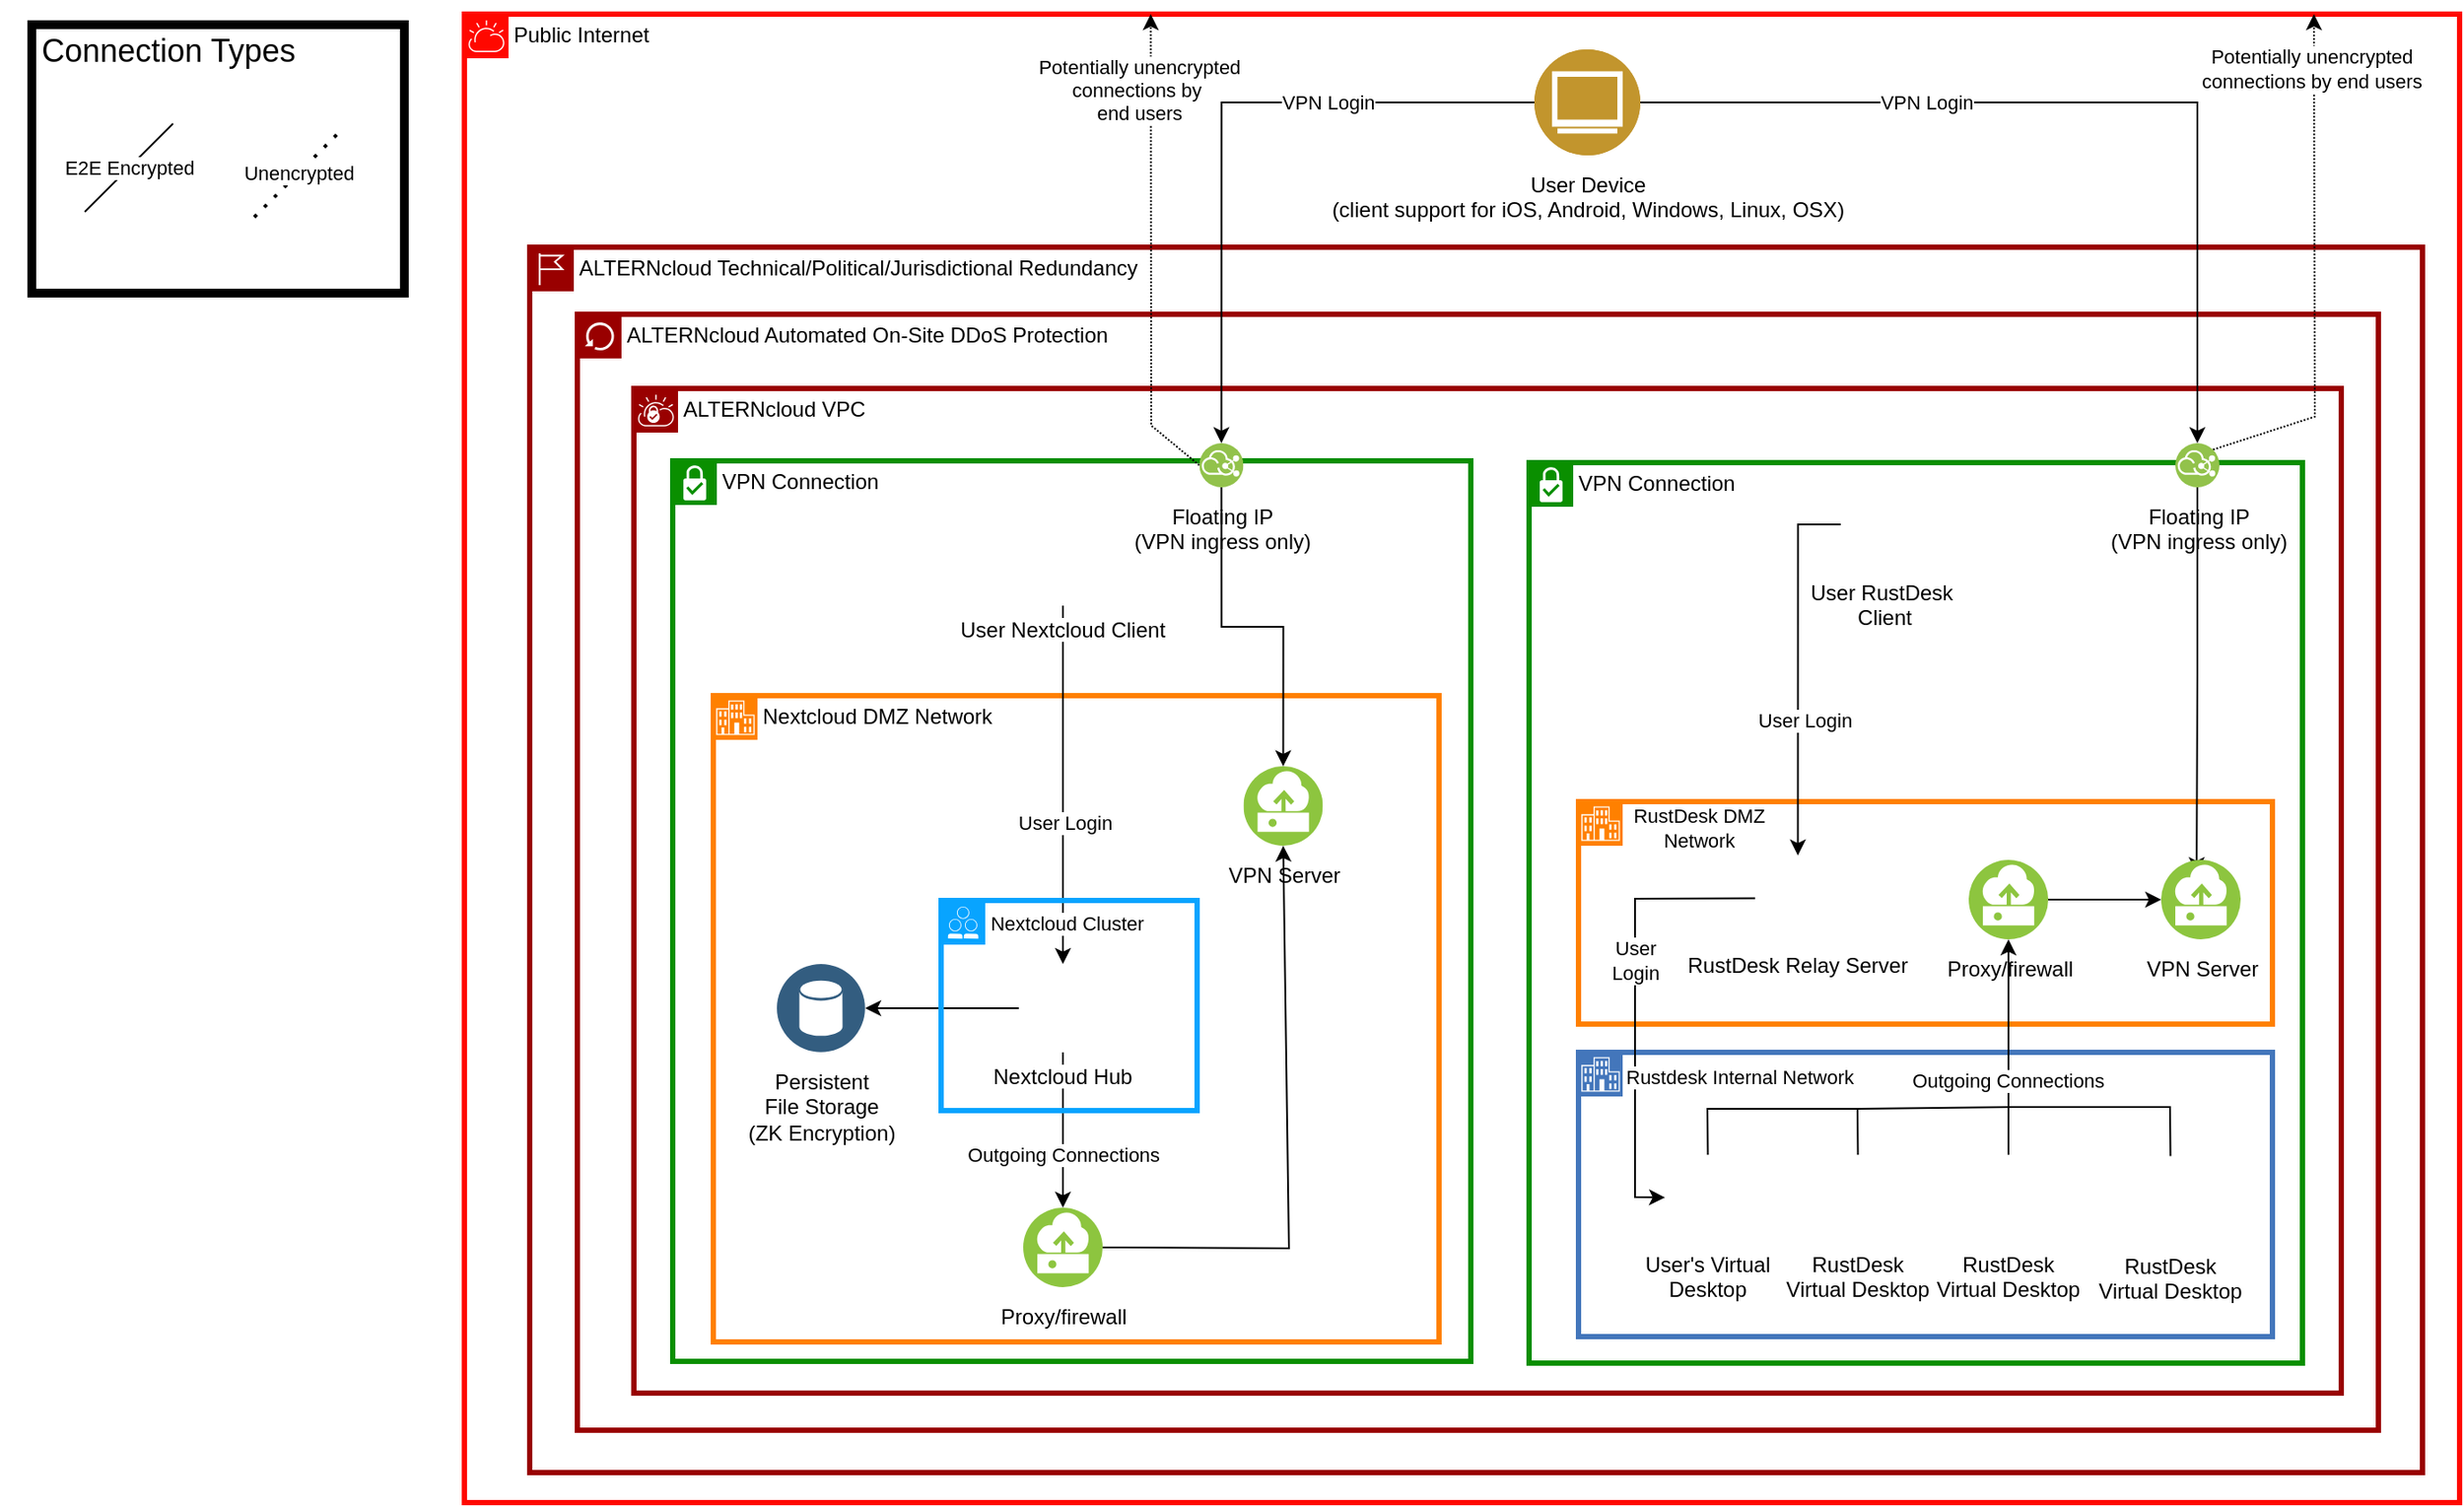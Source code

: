 <mxfile version="21.2.8" type="device">
  <diagram name="Page-1" id="n5Qb5iA8dRXw3r0Tk5m8">
    <mxGraphModel dx="3068" dy="1311" grid="0" gridSize="10" guides="1" tooltips="1" connect="1" arrows="1" fold="1" page="0" pageScale="1" pageWidth="850" pageHeight="1100" math="0" shadow="0">
      <root>
        <mxCell id="0" />
        <mxCell id="1" parent="0" />
        <mxCell id="Xi0OJc3CzYUvT2jzZGl6-110" value="ALTERNcloud VPC" style="shape=mxgraph.ibm.box;prType=vpc;fontStyle=0;verticalAlign=top;align=left;spacingLeft=32;spacingTop=4;fillColor=none;rounded=0;whiteSpace=wrap;html=1;strokeColor=#990000;strokeWidth=3;dashed=0;container=1;spacing=-4;collapsible=0;expand=0;recursiveResize=0;" vertex="1" parent="1">
          <mxGeometry x="-1058" y="4" width="967" height="569" as="geometry" />
        </mxCell>
        <mxCell id="Xi0OJc3CzYUvT2jzZGl6-103" value="VPN Connection" style="shape=mxgraph.ibm.box;prType=subnet;fontStyle=0;verticalAlign=top;align=left;spacingLeft=32;spacingTop=4;fillColor=none;rounded=0;whiteSpace=wrap;html=1;strokeColor=#0A8F00;strokeWidth=3;dashed=0;container=1;spacing=-4;collapsible=0;expand=0;recursiveResize=0;" vertex="1" parent="1">
          <mxGeometry x="-551" y="46" width="438" height="510" as="geometry" />
        </mxCell>
        <mxCell id="Xi0OJc3CzYUvT2jzZGl6-115" value="Public Internet" style="shape=mxgraph.ibm.box;prType=cloud;fontStyle=0;verticalAlign=top;align=left;spacingLeft=32;spacingTop=4;fillColor=none;rounded=0;whiteSpace=wrap;html=1;strokeColor=#FF0800;strokeWidth=3;dashed=0;container=1;spacing=-4;collapsible=0;expand=0;recursiveResize=0;" vertex="1" parent="1">
          <mxGeometry x="-1154" y="-208" width="1130" height="843" as="geometry" />
        </mxCell>
        <mxCell id="Xi0OJc3CzYUvT2jzZGl6-119" value="" style="group" vertex="1" connectable="0" parent="Xi0OJc3CzYUvT2jzZGl6-115">
          <mxGeometry x="606" y="20" width="60" height="60" as="geometry" />
        </mxCell>
        <mxCell id="Zk3EBVXWUtb9SHXZOmo2-37" value="&lt;font&gt;User Device&lt;br&gt;(client support for iOS, Android, Windows, Linux, OSX)&lt;br&gt;&lt;/font&gt;" style="image;aspect=fixed;perimeter=ellipsePerimeter;html=1;align=center;shadow=0;dashed=0;fontColor=default;labelBackgroundColor=none;fontSize=12;spacingTop=3;image=img/lib/ibm/users/device.svg;" parent="Xi0OJc3CzYUvT2jzZGl6-119" vertex="1">
          <mxGeometry width="60" height="60" as="geometry" />
        </mxCell>
        <mxCell id="72" value="" style="aspect=fixed;perimeter=ellipsePerimeter;html=1;align=center;shadow=0;dashed=0;fontColor=default;labelBackgroundColor=none;fontSize=12;spacingTop=3;image;image=img/lib/ibm/users/browser.svg;" parent="Xi0OJc3CzYUvT2jzZGl6-119" vertex="1">
          <mxGeometry width="60" height="60" as="geometry" />
        </mxCell>
        <mxCell id="Xi0OJc3CzYUvT2jzZGl6-113" value="ALTERNcloud Technical/Political/Jurisdictional Redundancy" style="shape=mxgraph.ibm.box;prType=region;fontStyle=0;verticalAlign=top;align=left;spacingLeft=32;spacingTop=4;fillColor=none;rounded=0;whiteSpace=wrap;html=1;strokeColor=#990000;strokeWidth=3;dashed=0;container=1;spacing=-4;collapsible=0;expand=0;recursiveResize=0;" vertex="1" parent="1">
          <mxGeometry x="-1117" y="-76" width="1072" height="694" as="geometry" />
        </mxCell>
        <mxCell id="Xi0OJc3CzYUvT2jzZGl6-114" value="ALTERNcloud Automated On-Site DDoS Protection" style="shape=mxgraph.ibm.box;prType=classic;fontStyle=0;verticalAlign=top;align=left;spacingLeft=32;spacingTop=4;fillColor=none;rounded=0;whiteSpace=wrap;html=1;strokeColor=#990000;strokeWidth=3;dashed=0;container=1;spacing=-4;collapsible=0;expand=0;recursiveResize=0;" vertex="1" parent="Xi0OJc3CzYUvT2jzZGl6-113">
          <mxGeometry x="27" y="38" width="1020" height="632" as="geometry" />
        </mxCell>
        <mxCell id="Xi0OJc3CzYUvT2jzZGl6-102" value="VPN Connection" style="shape=mxgraph.ibm.box;prType=subnet;fontStyle=0;verticalAlign=top;align=left;spacingLeft=32;spacingTop=4;fillColor=none;rounded=0;whiteSpace=wrap;html=1;strokeColor=#0A8F00;strokeWidth=3;dashed=0;container=0;spacing=-4;collapsible=0;expand=0;recursiveResize=0;" vertex="1" parent="1">
          <mxGeometry x="-1036" y="45" width="452" height="510" as="geometry" />
        </mxCell>
        <mxCell id="Xi0OJc3CzYUvT2jzZGl6-101" value="" style="shape=mxgraph.ibm.box;prType=enterprise;fontStyle=0;verticalAlign=top;align=left;spacingLeft=32;spacingTop=4;fillColor=none;rounded=0;whiteSpace=wrap;html=1;strokeColor=#4376BB;strokeWidth=3;dashed=0;container=1;spacing=-4;collapsible=0;expand=0;recursiveResize=0;" vertex="1" parent="1">
          <mxGeometry x="-523" y="380" width="393" height="161" as="geometry" />
        </mxCell>
        <mxCell id="Xi0OJc3CzYUvT2jzZGl6-100" value="" style="shape=mxgraph.ibm.box;prType=enterprise;fontStyle=0;verticalAlign=top;align=left;spacingLeft=32;spacingTop=4;fillColor=none;rounded=0;whiteSpace=wrap;html=1;strokeColor=#FF8000;strokeWidth=3;dashed=0;container=1;spacing=-4;collapsible=0;expand=0;recursiveResize=0;" vertex="1" parent="1">
          <mxGeometry x="-523" y="238" width="393" height="126" as="geometry" />
        </mxCell>
        <mxCell id="Xi0OJc3CzYUvT2jzZGl6-96" value="Nextcloud DMZ Network" style="shape=mxgraph.ibm.box;prType=enterprise;fontStyle=0;verticalAlign=top;align=left;spacingLeft=32;spacingTop=4;fillColor=none;rounded=0;whiteSpace=wrap;html=1;strokeColor=#FF8000;strokeWidth=3;dashed=0;container=1;spacing=-4;collapsible=0;expand=0;recursiveResize=0;" vertex="1" parent="1">
          <mxGeometry x="-1013" y="178" width="411" height="366" as="geometry" />
        </mxCell>
        <mxCell id="Zk3EBVXWUtb9SHXZOmo2-94" style="edgeStyle=orthogonalEdgeStyle;rounded=0;orthogonalLoop=1;jettySize=auto;html=1;exitX=0.5;exitY=1;exitDx=0;exitDy=0;entryX=0.5;entryY=0;entryDx=0;entryDy=0;" parent="1" source="Zk3EBVXWUtb9SHXZOmo2-38" target="Zk3EBVXWUtb9SHXZOmo2-63" edge="1">
          <mxGeometry relative="1" as="geometry" />
        </mxCell>
        <mxCell id="3-xjpAz8GASwxe2ccpQj-71" value="User Login" style="edgeLabel;html=1;align=center;verticalAlign=middle;resizable=0;points=[];" parent="Zk3EBVXWUtb9SHXZOmo2-94" vertex="1" connectable="0">
          <mxGeometry x="0.205" y="1" relative="1" as="geometry">
            <mxPoint as="offset" />
          </mxGeometry>
        </mxCell>
        <mxCell id="Xi0OJc3CzYUvT2jzZGl6-94" value="Nextcloud Cluster" style="edgeLabel;html=1;align=center;verticalAlign=middle;resizable=0;points=[];" vertex="1" connectable="0" parent="Zk3EBVXWUtb9SHXZOmo2-94">
          <mxGeometry x="0.766" y="2" relative="1" as="geometry">
            <mxPoint y="1" as="offset" />
          </mxGeometry>
        </mxCell>
        <mxCell id="Zk3EBVXWUtb9SHXZOmo2-36" style="edgeStyle=orthogonalEdgeStyle;rounded=0;orthogonalLoop=1;jettySize=auto;html=1;exitX=0.5;exitY=1;exitDx=0;exitDy=0;entryX=0.446;entryY=0.167;entryDx=0;entryDy=0;entryPerimeter=0;" parent="1" source="Zk3EBVXWUtb9SHXZOmo2-22" target="Zk3EBVXWUtb9SHXZOmo2-10" edge="1">
          <mxGeometry relative="1" as="geometry" />
        </mxCell>
        <mxCell id="3-xjpAz8GASwxe2ccpQj-73" style="edgeStyle=orthogonalEdgeStyle;rounded=0;orthogonalLoop=1;jettySize=auto;html=1;exitX=0;exitY=0.5;exitDx=0;exitDy=0;entryX=0.5;entryY=0;entryDx=0;entryDy=0;" parent="1" source="Zk3EBVXWUtb9SHXZOmo2-8" target="Zk3EBVXWUtb9SHXZOmo2-3" edge="1">
          <mxGeometry relative="1" as="geometry" />
        </mxCell>
        <mxCell id="3-xjpAz8GASwxe2ccpQj-74" value="User Login" style="edgeLabel;html=1;align=center;verticalAlign=middle;resizable=0;points=[];" parent="3-xjpAz8GASwxe2ccpQj-73" vertex="1" connectable="0">
          <mxGeometry x="0.277" y="3" relative="1" as="geometry">
            <mxPoint as="offset" />
          </mxGeometry>
        </mxCell>
        <mxCell id="Zk3EBVXWUtb9SHXZOmo2-8" value="User RustDesk &#xa;Client&#xa;" style="shape=image;verticalLabelPosition=bottom;labelBackgroundColor=default;verticalAlign=top;aspect=fixed;imageAspect=0;image=https://upload.wikimedia.org/wikipedia/commons/thumb/9/96/Rustdesk.svg/1200px-Rustdesk.svg.png;" parent="1" vertex="1">
          <mxGeometry x="-374.5" y="56" width="50" height="50" as="geometry" />
        </mxCell>
        <mxCell id="Zk3EBVXWUtb9SHXZOmo2-102" style="edgeStyle=orthogonalEdgeStyle;rounded=0;orthogonalLoop=1;jettySize=auto;html=1;exitX=1;exitY=0.5;exitDx=0;exitDy=0;entryX=0.5;entryY=0;entryDx=0;entryDy=0;" parent="1" source="Zk3EBVXWUtb9SHXZOmo2-37" target="Zk3EBVXWUtb9SHXZOmo2-22" edge="1">
          <mxGeometry relative="1" as="geometry" />
        </mxCell>
        <mxCell id="Xi0OJc3CzYUvT2jzZGl6-118" value="VPN Login" style="edgeLabel;html=1;align=center;verticalAlign=middle;resizable=0;points=[];" vertex="1" connectable="0" parent="Zk3EBVXWUtb9SHXZOmo2-102">
          <mxGeometry x="-0.362" relative="1" as="geometry">
            <mxPoint as="offset" />
          </mxGeometry>
        </mxCell>
        <mxCell id="Zk3EBVXWUtb9SHXZOmo2-38" value="User Nextcloud Client" style="shape=image;verticalLabelPosition=bottom;labelBackgroundColor=default;verticalAlign=top;aspect=fixed;imageAspect=0;image=https://static-00.iconduck.com/assets.00/nextcloud-icon-512x512-quluhp24.png;" parent="1" vertex="1">
          <mxGeometry x="-840" y="77" width="50" height="50" as="geometry" />
        </mxCell>
        <mxCell id="71" style="edgeStyle=orthogonalEdgeStyle;html=1;exitX=0.5;exitY=1;exitDx=0;exitDy=0;entryX=0.5;entryY=0;entryDx=0;entryDy=0;fontSize=12;fontColor=#FFFFFF;rounded=0;" parent="1" source="Zk3EBVXWUtb9SHXZOmo2-55" target="Zk3EBVXWUtb9SHXZOmo2-47" edge="1">
          <mxGeometry relative="1" as="geometry" />
        </mxCell>
        <mxCell id="54" style="edgeStyle=none;html=1;exitX=0;exitY=0.5;exitDx=0;exitDy=0;entryX=0;entryY=0.5;entryDx=0;entryDy=0;fontSize=12;fontColor=#FFFFFF;rounded=0;" parent="1" source="Zk3EBVXWUtb9SHXZOmo2-3" target="35" edge="1">
          <mxGeometry relative="1" as="geometry">
            <Array as="points">
              <mxPoint x="-491" y="293" />
              <mxPoint x="-491" y="462" />
            </Array>
          </mxGeometry>
        </mxCell>
        <mxCell id="Xi0OJc3CzYUvT2jzZGl6-120" value="Rustdesk Internal Network" style="edgeLabel;html=1;align=center;verticalAlign=middle;resizable=0;points=[];" vertex="1" connectable="0" parent="54">
          <mxGeometry x="0.362" y="1" relative="1" as="geometry">
            <mxPoint x="58" y="-4" as="offset" />
          </mxGeometry>
        </mxCell>
        <mxCell id="Xi0OJc3CzYUvT2jzZGl6-121" value="User&lt;br&gt;Login" style="edgeLabel;html=1;align=center;verticalAlign=middle;resizable=0;points=[];" vertex="1" connectable="0" parent="54">
          <mxGeometry x="-0.192" relative="1" as="geometry">
            <mxPoint as="offset" />
          </mxGeometry>
        </mxCell>
        <mxCell id="Zk3EBVXWUtb9SHXZOmo2-3" value="RustDesk Relay Server" style="shape=image;verticalLabelPosition=bottom;labelBackgroundColor=default;verticalAlign=top;aspect=fixed;imageAspect=0;image=https://upload.wikimedia.org/wikipedia/commons/thumb/9/96/Rustdesk.svg/1200px-Rustdesk.svg.png;" parent="1" vertex="1">
          <mxGeometry x="-423" y="268.5" width="48.5" height="48.5" as="geometry" />
        </mxCell>
        <mxCell id="Zk3EBVXWUtb9SHXZOmo2-47" value="&lt;font&gt;VPN Server&lt;/font&gt;" style="image;aspect=fixed;perimeter=ellipsePerimeter;html=1;align=center;shadow=0;dashed=0;fontColor=default;labelBackgroundColor=none;fontSize=12;spacingTop=3;image=img/lib/ibm/vpc/Instance.svg;" parent="1" vertex="1">
          <mxGeometry x="-712.75" y="218" width="45" height="45" as="geometry" />
        </mxCell>
        <mxCell id="Zk3EBVXWUtb9SHXZOmo2-97" style="edgeStyle=orthogonalEdgeStyle;rounded=0;orthogonalLoop=1;jettySize=auto;html=1;exitX=0.5;exitY=1;exitDx=0;exitDy=0;entryX=0.5;entryY=0;entryDx=0;entryDy=0;" parent="1" source="Zk3EBVXWUtb9SHXZOmo2-63" target="Zk3EBVXWUtb9SHXZOmo2-83" edge="1">
          <mxGeometry relative="1" as="geometry" />
        </mxCell>
        <mxCell id="Xi0OJc3CzYUvT2jzZGl6-80" value="Outgoing Connections" style="edgeLabel;html=1;align=center;verticalAlign=middle;resizable=0;points=[];" vertex="1" connectable="0" parent="Zk3EBVXWUtb9SHXZOmo2-97">
          <mxGeometry x="0.364" y="-1" relative="1" as="geometry">
            <mxPoint x="1" y="-2" as="offset" />
          </mxGeometry>
        </mxCell>
        <mxCell id="44" style="edgeStyle=none;html=1;exitX=0;exitY=0.5;exitDx=0;exitDy=0;entryX=1;entryY=0.5;entryDx=0;entryDy=0;fontSize=12;fontColor=#FFFFFF;rounded=0;" parent="1" source="Zk3EBVXWUtb9SHXZOmo2-63" target="21" edge="1">
          <mxGeometry relative="1" as="geometry" />
        </mxCell>
        <mxCell id="Zk3EBVXWUtb9SHXZOmo2-63" value="Nextcloud Hub" style="shape=image;verticalLabelPosition=bottom;labelBackgroundColor=default;verticalAlign=top;aspect=fixed;imageAspect=0;image=https://static-00.iconduck.com/assets.00/nextcloud-icon-512x512-quluhp24.png;" parent="1" vertex="1">
          <mxGeometry x="-840" y="330" width="50" height="50" as="geometry" />
        </mxCell>
        <mxCell id="22" style="edgeStyle=none;html=1;exitX=1;exitY=0.5;exitDx=0;exitDy=0;entryX=0.5;entryY=1;entryDx=0;entryDy=0;fontColor=#FFFFFF;rounded=0;" parent="1" source="Zk3EBVXWUtb9SHXZOmo2-83" target="Zk3EBVXWUtb9SHXZOmo2-47" edge="1">
          <mxGeometry relative="1" as="geometry">
            <Array as="points">
              <mxPoint x="-687" y="491" />
            </Array>
          </mxGeometry>
        </mxCell>
        <mxCell id="Zk3EBVXWUtb9SHXZOmo2-83" value="&lt;font&gt;Proxy/firewall&lt;/font&gt;" style="image;aspect=fixed;perimeter=ellipsePerimeter;html=1;align=center;shadow=0;dashed=0;fontColor=default;labelBackgroundColor=none;fontSize=12;spacingTop=3;image=img/lib/ibm/vpc/Instance.svg;" parent="1" vertex="1">
          <mxGeometry x="-837.5" y="468" width="45" height="45" as="geometry" />
        </mxCell>
        <mxCell id="21" value="&lt;font&gt;Persistent&lt;br&gt;File Storage&lt;br&gt;(ZK Encryption)&lt;br&gt;&lt;/font&gt;" style="aspect=fixed;perimeter=ellipsePerimeter;html=1;align=center;shadow=0;dashed=0;fontColor=default;labelBackgroundColor=none;fontSize=12;spacingTop=3;image;image=img/lib/ibm/data/data_services.svg;" parent="1" vertex="1">
          <mxGeometry x="-977" y="330" width="50" height="50" as="geometry" />
        </mxCell>
        <mxCell id="Zk3EBVXWUtb9SHXZOmo2-10" value="&lt;font&gt;VPN Server&lt;/font&gt;" style="image;aspect=fixed;perimeter=ellipsePerimeter;html=1;align=center;shadow=0;dashed=0;fontColor=default;labelBackgroundColor=none;fontSize=12;spacingTop=3;image=img/lib/ibm/vpc/Instance.svg;" parent="1" vertex="1">
          <mxGeometry x="-193" y="271" width="45" height="45" as="geometry" />
        </mxCell>
        <mxCell id="13" style="edgeStyle=none;html=1;exitX=1;exitY=0.5;exitDx=0;exitDy=0;entryX=0;entryY=0.5;entryDx=0;entryDy=0;rounded=0;" parent="1" source="Zk3EBVXWUtb9SHXZOmo2-27" target="Zk3EBVXWUtb9SHXZOmo2-10" edge="1">
          <mxGeometry relative="1" as="geometry" />
        </mxCell>
        <mxCell id="Zk3EBVXWUtb9SHXZOmo2-27" value="&lt;font&gt;Proxy/firewall&lt;/font&gt;" style="image;aspect=fixed;perimeter=ellipsePerimeter;html=1;align=center;shadow=0;dashed=0;fontColor=default;labelBackgroundColor=none;fontSize=12;spacingTop=3;image=img/lib/ibm/vpc/Instance.svg;" parent="1" vertex="1">
          <mxGeometry x="-302" y="271" width="45" height="45" as="geometry" />
        </mxCell>
        <mxCell id="Xi0OJc3CzYUvT2jzZGl6-93" style="edgeStyle=orthogonalEdgeStyle;rounded=0;orthogonalLoop=1;jettySize=auto;html=1;exitX=0.5;exitY=0;exitDx=0;exitDy=0;entryX=0.5;entryY=1;entryDx=0;entryDy=0;" edge="1" parent="1" source="34" target="Zk3EBVXWUtb9SHXZOmo2-27">
          <mxGeometry relative="1" as="geometry" />
        </mxCell>
        <mxCell id="Xi0OJc3CzYUvT2jzZGl6-122" value="Outgoing Connections" style="edgeLabel;html=1;align=center;verticalAlign=middle;resizable=0;points=[];" vertex="1" connectable="0" parent="Xi0OJc3CzYUvT2jzZGl6-93">
          <mxGeometry x="-0.314" y="1" relative="1" as="geometry">
            <mxPoint as="offset" />
          </mxGeometry>
        </mxCell>
        <mxCell id="34" value="RustDesk&#xa;Virtual Desktop" style="shape=image;verticalLabelPosition=bottom;labelBackgroundColor=default;verticalAlign=top;aspect=fixed;imageAspect=0;image=https://upload.wikimedia.org/wikipedia/commons/thumb/9/96/Rustdesk.svg/1200px-Rustdesk.svg.png;" parent="1" vertex="1">
          <mxGeometry x="-303.75" y="438" width="48.5" height="48.5" as="geometry" />
        </mxCell>
        <mxCell id="Xi0OJc3CzYUvT2jzZGl6-90" style="rounded=0;orthogonalLoop=1;jettySize=auto;html=1;exitX=0.5;exitY=0;exitDx=0;exitDy=0;endArrow=none;endFill=0;" edge="1" parent="1" source="35">
          <mxGeometry relative="1" as="geometry">
            <mxPoint x="-365" y="412" as="targetPoint" />
            <Array as="points">
              <mxPoint x="-450" y="412" />
            </Array>
          </mxGeometry>
        </mxCell>
        <mxCell id="35" value="User&#39;s Virtual &#xa;Desktop" style="shape=image;verticalLabelPosition=bottom;labelBackgroundColor=default;verticalAlign=top;aspect=fixed;imageAspect=0;image=https://upload.wikimedia.org/wikipedia/commons/thumb/9/96/Rustdesk.svg/1200px-Rustdesk.svg.png;" parent="1" vertex="1">
          <mxGeometry x="-474" y="438" width="48.5" height="48.5" as="geometry" />
        </mxCell>
        <mxCell id="Xi0OJc3CzYUvT2jzZGl6-88" style="rounded=0;orthogonalLoop=1;jettySize=auto;html=1;exitX=0.5;exitY=0;exitDx=0;exitDy=0;endArrow=none;endFill=0;" edge="1" parent="1" source="36">
          <mxGeometry relative="1" as="geometry">
            <mxPoint x="-280" y="411" as="targetPoint" />
            <Array as="points">
              <mxPoint x="-188" y="411" />
            </Array>
          </mxGeometry>
        </mxCell>
        <mxCell id="36" value="RustDesk&#xa;Virtual Desktop" style="shape=image;verticalLabelPosition=bottom;labelBackgroundColor=default;verticalAlign=top;aspect=fixed;imageAspect=0;image=https://upload.wikimedia.org/wikipedia/commons/thumb/9/96/Rustdesk.svg/1200px-Rustdesk.svg.png;" parent="1" vertex="1">
          <mxGeometry x="-212" y="438.75" width="48.5" height="48.5" as="geometry" />
        </mxCell>
        <mxCell id="Xi0OJc3CzYUvT2jzZGl6-89" style="rounded=0;orthogonalLoop=1;jettySize=auto;html=1;exitX=0.5;exitY=0;exitDx=0;exitDy=0;endArrow=none;endFill=0;" edge="1" parent="1" source="48">
          <mxGeometry relative="1" as="geometry">
            <mxPoint x="-279" y="411" as="targetPoint" />
            <Array as="points">
              <mxPoint x="-365" y="412" />
            </Array>
          </mxGeometry>
        </mxCell>
        <mxCell id="48" value="RustDesk&#xa;Virtual Desktop" style="shape=image;verticalLabelPosition=bottom;labelBackgroundColor=default;verticalAlign=top;aspect=fixed;imageAspect=0;image=https://upload.wikimedia.org/wikipedia/commons/thumb/9/96/Rustdesk.svg/1200px-Rustdesk.svg.png;" parent="1" vertex="1">
          <mxGeometry x="-389" y="438" width="48.5" height="48.5" as="geometry" />
        </mxCell>
        <mxCell id="Xi0OJc3CzYUvT2jzZGl6-123" style="rounded=0;orthogonalLoop=1;jettySize=auto;html=1;exitX=0;exitY=0.5;exitDx=0;exitDy=0;entryX=0.344;entryY=0;entryDx=0;entryDy=0;entryPerimeter=0;dashed=1;dashPattern=1 1;" edge="1" parent="1" source="Zk3EBVXWUtb9SHXZOmo2-55" target="Xi0OJc3CzYUvT2jzZGl6-115">
          <mxGeometry relative="1" as="geometry">
            <Array as="points">
              <mxPoint x="-765" y="25" />
            </Array>
          </mxGeometry>
        </mxCell>
        <mxCell id="Xi0OJc3CzYUvT2jzZGl6-124" value="Potentially unencrypted &lt;br&gt;connections by&amp;nbsp;&lt;br&gt;end users" style="edgeLabel;html=1;align=center;verticalAlign=middle;resizable=0;points=[];" vertex="1" connectable="0" parent="Xi0OJc3CzYUvT2jzZGl6-123">
          <mxGeometry x="0.467" relative="1" as="geometry">
            <mxPoint x="-7" y="-29" as="offset" />
          </mxGeometry>
        </mxCell>
        <mxCell id="Zk3EBVXWUtb9SHXZOmo2-55" value="&lt;font&gt;Floating IP &lt;br&gt;(VPN ingress only)&lt;/font&gt;" style="image;aspect=fixed;perimeter=ellipsePerimeter;html=1;align=center;shadow=0;dashed=0;fontColor=default;labelBackgroundColor=none;fontSize=12;spacingTop=3;image=img/lib/ibm/vpc/InternetServices2.svg;" parent="1" vertex="1">
          <mxGeometry x="-737.75" y="35" width="25" height="25" as="geometry" />
        </mxCell>
        <mxCell id="Xi0OJc3CzYUvT2jzZGl6-92" value="RustDesk DMZ&lt;br&gt;Network" style="edgeLabel;html=1;align=center;verticalAlign=middle;resizable=0;points=[];" vertex="1" connectable="0" parent="1">
          <mxGeometry x="-454.996" y="252.998" as="geometry" />
        </mxCell>
        <mxCell id="Xi0OJc3CzYUvT2jzZGl6-99" value="" style="shape=mxgraph.ibm.box;prType=public;fontStyle=0;verticalAlign=top;align=left;spacingLeft=32;spacingTop=4;fillColor=none;rounded=0;whiteSpace=wrap;html=1;strokeColor=#08A4FF;strokeWidth=3;dashed=0;container=1;spacing=-4;collapsible=0;expand=0;recursiveResize=0;" vertex="1" parent="1">
          <mxGeometry x="-884" y="294" width="145" height="119" as="geometry" />
        </mxCell>
        <mxCell id="Xi0OJc3CzYUvT2jzZGl6-125" style="rounded=0;orthogonalLoop=1;jettySize=auto;html=1;exitX=1;exitY=0;exitDx=0;exitDy=0;entryX=0.927;entryY=0;entryDx=0;entryDy=0;entryPerimeter=0;dashed=1;dashPattern=1 1;" edge="1" parent="1" source="Zk3EBVXWUtb9SHXZOmo2-22" target="Xi0OJc3CzYUvT2jzZGl6-115">
          <mxGeometry relative="1" as="geometry">
            <Array as="points">
              <mxPoint x="-106" y="20" />
            </Array>
          </mxGeometry>
        </mxCell>
        <mxCell id="Xi0OJc3CzYUvT2jzZGl6-126" value="Potentially unencrypted&lt;br&gt;connections by end users" style="edgeLabel;html=1;align=center;verticalAlign=middle;resizable=0;points=[];" vertex="1" connectable="0" parent="Xi0OJc3CzYUvT2jzZGl6-125">
          <mxGeometry x="0.785" y="2" relative="1" as="geometry">
            <mxPoint as="offset" />
          </mxGeometry>
        </mxCell>
        <mxCell id="Zk3EBVXWUtb9SHXZOmo2-22" value="&lt;font&gt;Floating IP&lt;br&gt;(VPN ingress only)&lt;/font&gt;" style="image;aspect=fixed;perimeter=ellipsePerimeter;html=1;align=center;shadow=0;dashed=0;fontColor=default;labelBackgroundColor=none;fontSize=12;spacingTop=3;image=img/lib/ibm/vpc/InternetServices2.svg;" parent="1" vertex="1">
          <mxGeometry x="-185" y="35" width="25" height="25" as="geometry" />
        </mxCell>
        <mxCell id="Xi0OJc3CzYUvT2jzZGl6-109" value="" style="group" vertex="1" connectable="0" parent="1">
          <mxGeometry x="-1417" y="-202" width="229" height="152" as="geometry" />
        </mxCell>
        <mxCell id="Xi0OJc3CzYUvT2jzZGl6-104" value="" style="rounded=0;whiteSpace=wrap;html=1;strokeWidth=5;movable=1;resizable=1;rotatable=1;deletable=1;editable=1;locked=0;connectable=1;" vertex="1" parent="Xi0OJc3CzYUvT2jzZGl6-109">
          <mxGeometry x="18" width="211" height="152" as="geometry" />
        </mxCell>
        <mxCell id="Xi0OJc3CzYUvT2jzZGl6-105" value="Connection Types" style="text;html=1;strokeColor=none;fillColor=none;align=center;verticalAlign=middle;whiteSpace=wrap;rounded=0;fontSize=18;movable=1;resizable=1;rotatable=1;deletable=1;editable=1;locked=0;connectable=1;" vertex="1" parent="Xi0OJc3CzYUvT2jzZGl6-109">
          <mxGeometry width="191" height="30" as="geometry" />
        </mxCell>
        <mxCell id="Xi0OJc3CzYUvT2jzZGl6-106" value="E2E Encrypted" style="endArrow=none;html=1;rounded=0;endFill=0;movable=1;resizable=1;rotatable=1;deletable=1;editable=1;locked=0;connectable=1;" edge="1" parent="Xi0OJc3CzYUvT2jzZGl6-109">
          <mxGeometry width="50" height="50" relative="1" as="geometry">
            <mxPoint x="48" y="106" as="sourcePoint" />
            <mxPoint x="98" y="56" as="targetPoint" />
          </mxGeometry>
        </mxCell>
        <mxCell id="Xi0OJc3CzYUvT2jzZGl6-108" value="Unencrypted" style="endArrow=none;dashed=1;html=1;dashPattern=1 3;strokeWidth=2;rounded=0;movable=1;resizable=1;rotatable=1;deletable=1;editable=1;locked=0;connectable=1;" edge="1" parent="Xi0OJc3CzYUvT2jzZGl6-109">
          <mxGeometry width="50" height="50" relative="1" as="geometry">
            <mxPoint x="144" y="109" as="sourcePoint" />
            <mxPoint x="194" y="59" as="targetPoint" />
          </mxGeometry>
        </mxCell>
        <mxCell id="Zk3EBVXWUtb9SHXZOmo2-101" style="edgeStyle=orthogonalEdgeStyle;rounded=0;orthogonalLoop=1;jettySize=auto;html=1;exitX=0;exitY=0.5;exitDx=0;exitDy=0;entryX=0.5;entryY=0;entryDx=0;entryDy=0;" parent="1" source="Zk3EBVXWUtb9SHXZOmo2-37" target="Zk3EBVXWUtb9SHXZOmo2-55" edge="1">
          <mxGeometry relative="1" as="geometry" />
        </mxCell>
        <mxCell id="Xi0OJc3CzYUvT2jzZGl6-116" value="VPN Login" style="edgeLabel;html=1;align=center;verticalAlign=middle;resizable=0;points=[];" vertex="1" connectable="0" parent="Zk3EBVXWUtb9SHXZOmo2-101">
          <mxGeometry x="-0.342" y="-2" relative="1" as="geometry">
            <mxPoint x="5" y="2" as="offset" />
          </mxGeometry>
        </mxCell>
      </root>
    </mxGraphModel>
  </diagram>
</mxfile>
